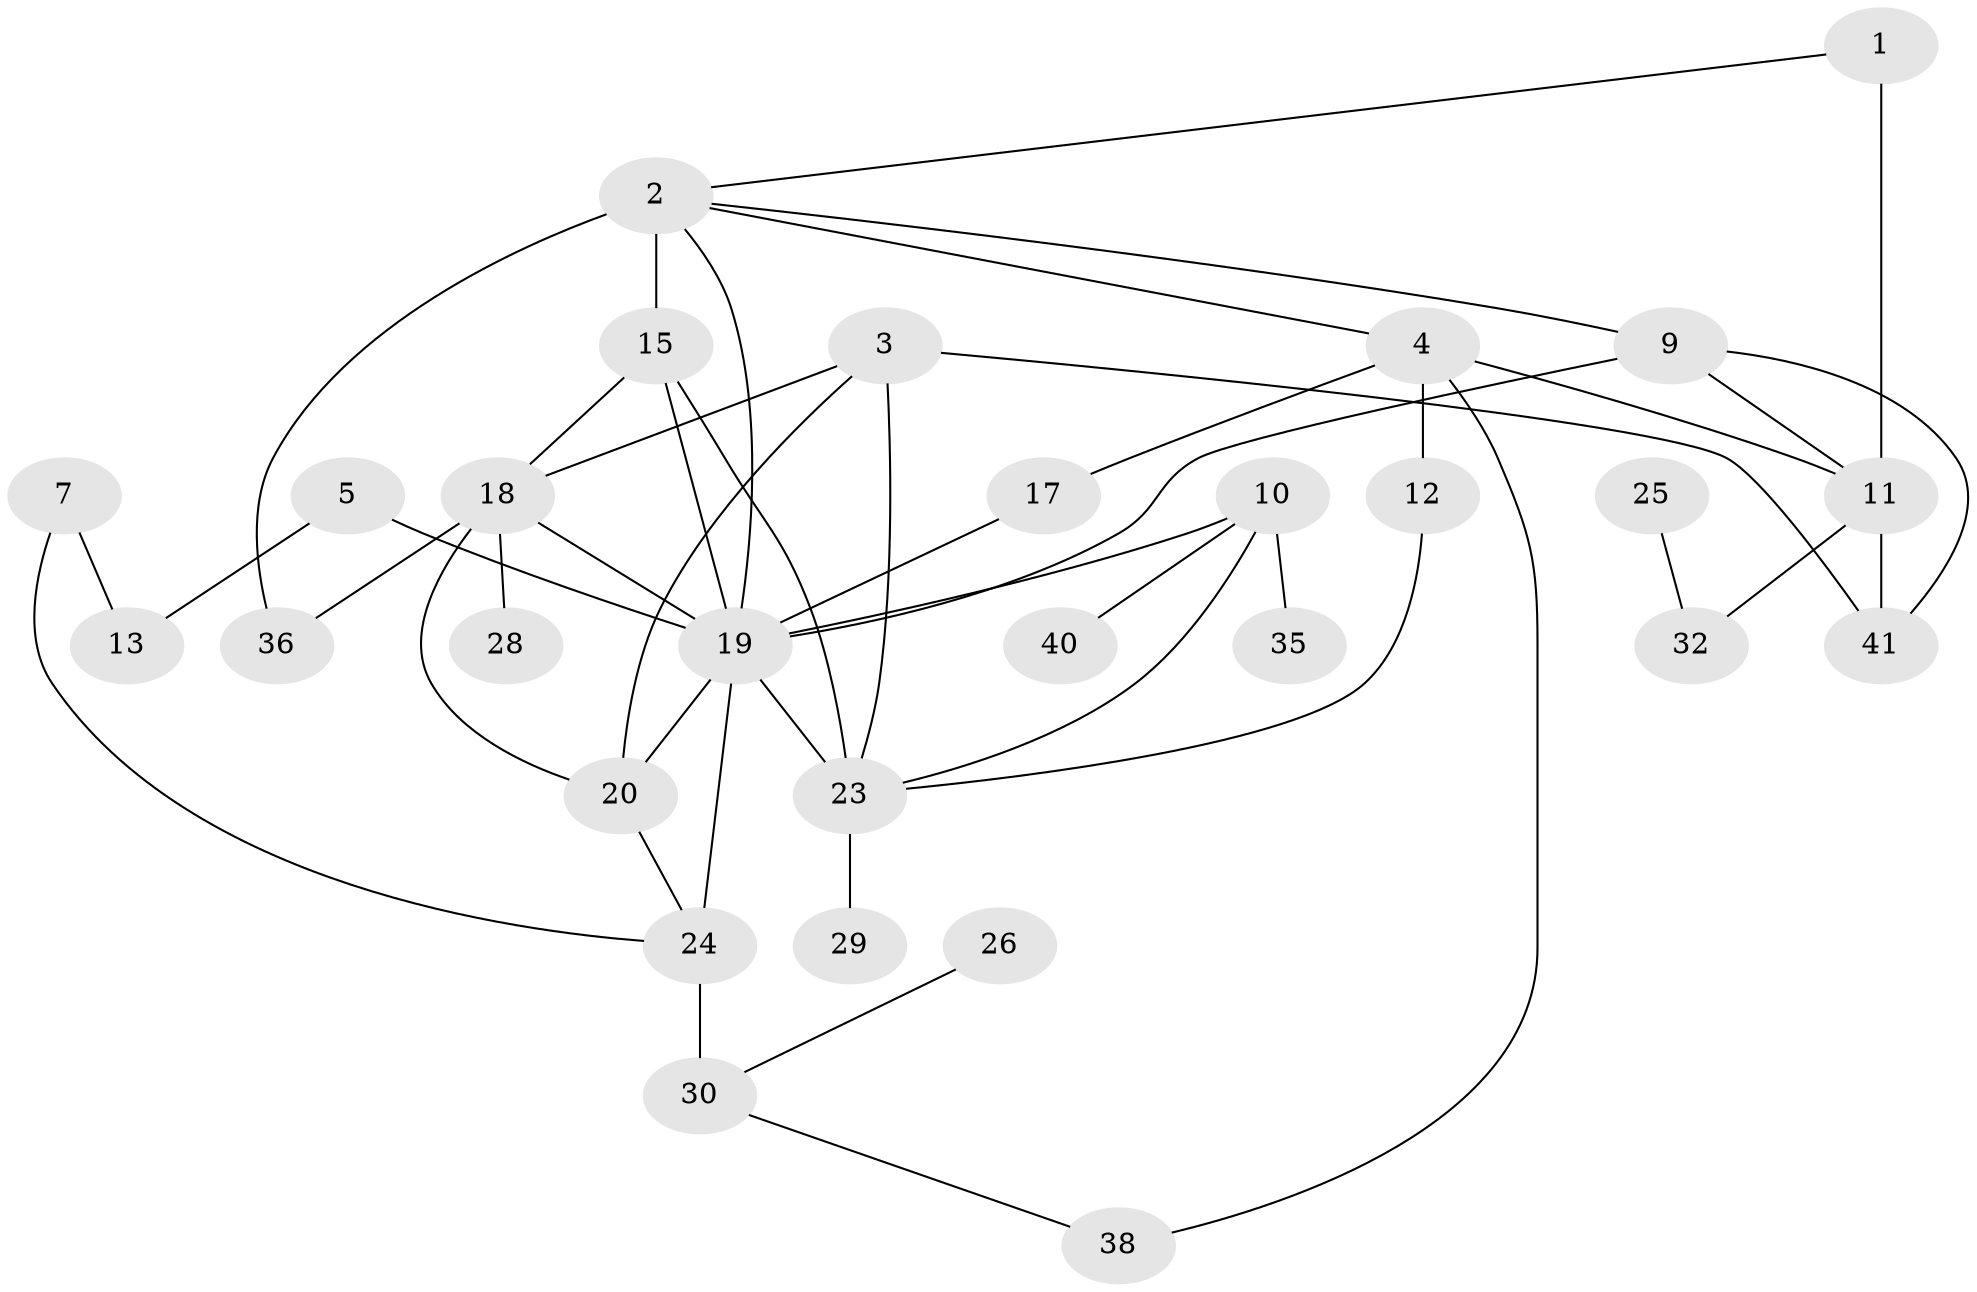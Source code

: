 // original degree distribution, {1: 0.22916666666666666, 4: 0.09722222222222222, 2: 0.3472222222222222, 3: 0.2013888888888889, 0: 0.09027777777777778, 6: 0.006944444444444444, 5: 0.027777777777777776}
// Generated by graph-tools (version 1.1) at 2025/47/03/04/25 22:47:58]
// undirected, 29 vertices, 46 edges
graph export_dot {
  node [color=gray90,style=filled];
  1;
  2;
  3;
  4;
  5;
  7;
  9;
  10;
  11;
  12;
  13;
  15;
  17;
  18;
  19;
  20;
  23;
  24;
  25;
  26;
  28;
  29;
  30;
  32;
  35;
  36;
  38;
  40;
  41;
  1 -- 2 [weight=1.0];
  1 -- 11 [weight=2.0];
  2 -- 4 [weight=1.0];
  2 -- 9 [weight=1.0];
  2 -- 15 [weight=4.0];
  2 -- 19 [weight=1.0];
  2 -- 36 [weight=1.0];
  3 -- 18 [weight=1.0];
  3 -- 20 [weight=2.0];
  3 -- 23 [weight=1.0];
  3 -- 41 [weight=1.0];
  4 -- 11 [weight=1.0];
  4 -- 12 [weight=1.0];
  4 -- 17 [weight=1.0];
  4 -- 38 [weight=1.0];
  5 -- 13 [weight=1.0];
  5 -- 19 [weight=1.0];
  7 -- 13 [weight=1.0];
  7 -- 24 [weight=1.0];
  9 -- 11 [weight=1.0];
  9 -- 19 [weight=1.0];
  9 -- 41 [weight=1.0];
  10 -- 19 [weight=1.0];
  10 -- 23 [weight=1.0];
  10 -- 35 [weight=1.0];
  10 -- 40 [weight=1.0];
  11 -- 32 [weight=1.0];
  11 -- 41 [weight=1.0];
  12 -- 23 [weight=1.0];
  15 -- 18 [weight=1.0];
  15 -- 19 [weight=3.0];
  15 -- 23 [weight=2.0];
  17 -- 19 [weight=1.0];
  18 -- 19 [weight=1.0];
  18 -- 20 [weight=1.0];
  18 -- 28 [weight=1.0];
  18 -- 36 [weight=1.0];
  19 -- 20 [weight=1.0];
  19 -- 23 [weight=1.0];
  19 -- 24 [weight=1.0];
  20 -- 24 [weight=1.0];
  23 -- 29 [weight=1.0];
  24 -- 30 [weight=4.0];
  25 -- 32 [weight=1.0];
  26 -- 30 [weight=1.0];
  30 -- 38 [weight=1.0];
}
